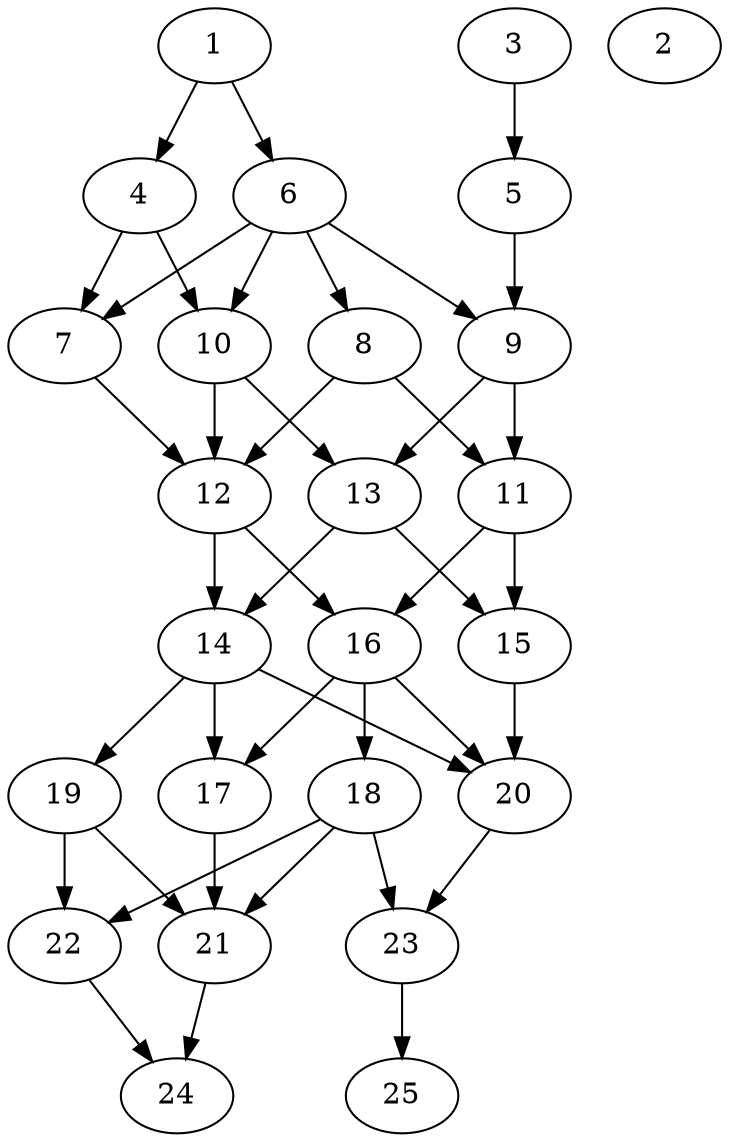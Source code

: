 // DAG automatically generated by daggen at Thu Oct  3 14:00:39 2019
// ./daggen --dot -n 25 --ccr 0.5 --fat 0.5 --regular 0.9 --density 0.7 --mindata 5242880 --maxdata 52428800 
digraph G {
  1 [size="12023808", alpha="0.04", expect_size="6011904"] 
  1 -> 4 [size ="6011904"]
  1 -> 6 [size ="6011904"]
  2 [size="65478656", alpha="0.00", expect_size="32739328"] 
  3 [size="46243840", alpha="0.20", expect_size="23121920"] 
  3 -> 5 [size ="23121920"]
  4 [size="93890560", alpha="0.17", expect_size="46945280"] 
  4 -> 7 [size ="46945280"]
  4 -> 10 [size ="46945280"]
  5 [size="51111936", alpha="0.14", expect_size="25555968"] 
  5 -> 9 [size ="25555968"]
  6 [size="48963584", alpha="0.08", expect_size="24481792"] 
  6 -> 7 [size ="24481792"]
  6 -> 8 [size ="24481792"]
  6 -> 9 [size ="24481792"]
  6 -> 10 [size ="24481792"]
  7 [size="33945600", alpha="0.10", expect_size="16972800"] 
  7 -> 12 [size ="16972800"]
  8 [size="59543552", alpha="0.19", expect_size="29771776"] 
  8 -> 11 [size ="29771776"]
  8 -> 12 [size ="29771776"]
  9 [size="63700992", alpha="0.04", expect_size="31850496"] 
  9 -> 11 [size ="31850496"]
  9 -> 13 [size ="31850496"]
  10 [size="98691072", alpha="0.10", expect_size="49345536"] 
  10 -> 12 [size ="49345536"]
  10 -> 13 [size ="49345536"]
  11 [size="44085248", alpha="0.03", expect_size="22042624"] 
  11 -> 15 [size ="22042624"]
  11 -> 16 [size ="22042624"]
  12 [size="64997376", alpha="0.02", expect_size="32498688"] 
  12 -> 14 [size ="32498688"]
  12 -> 16 [size ="32498688"]
  13 [size="66045952", alpha="0.16", expect_size="33022976"] 
  13 -> 14 [size ="33022976"]
  13 -> 15 [size ="33022976"]
  14 [size="63942656", alpha="0.14", expect_size="31971328"] 
  14 -> 17 [size ="31971328"]
  14 -> 19 [size ="31971328"]
  14 -> 20 [size ="31971328"]
  15 [size="47572992", alpha="0.04", expect_size="23786496"] 
  15 -> 20 [size ="23786496"]
  16 [size="17025024", alpha="0.09", expect_size="8512512"] 
  16 -> 17 [size ="8512512"]
  16 -> 18 [size ="8512512"]
  16 -> 20 [size ="8512512"]
  17 [size="57051136", alpha="0.19", expect_size="28525568"] 
  17 -> 21 [size ="28525568"]
  18 [size="102828032", alpha="0.03", expect_size="51414016"] 
  18 -> 21 [size ="51414016"]
  18 -> 22 [size ="51414016"]
  18 -> 23 [size ="51414016"]
  19 [size="99633152", alpha="0.19", expect_size="49816576"] 
  19 -> 21 [size ="49816576"]
  19 -> 22 [size ="49816576"]
  20 [size="22089728", alpha="0.14", expect_size="11044864"] 
  20 -> 23 [size ="11044864"]
  21 [size="71360512", alpha="0.09", expect_size="35680256"] 
  21 -> 24 [size ="35680256"]
  22 [size="86677504", alpha="0.15", expect_size="43338752"] 
  22 -> 24 [size ="43338752"]
  23 [size="94801920", alpha="0.09", expect_size="47400960"] 
  23 -> 25 [size ="47400960"]
  24 [size="73746432", alpha="0.01", expect_size="36873216"] 
  25 [size="44484608", alpha="0.01", expect_size="22242304"] 
}
